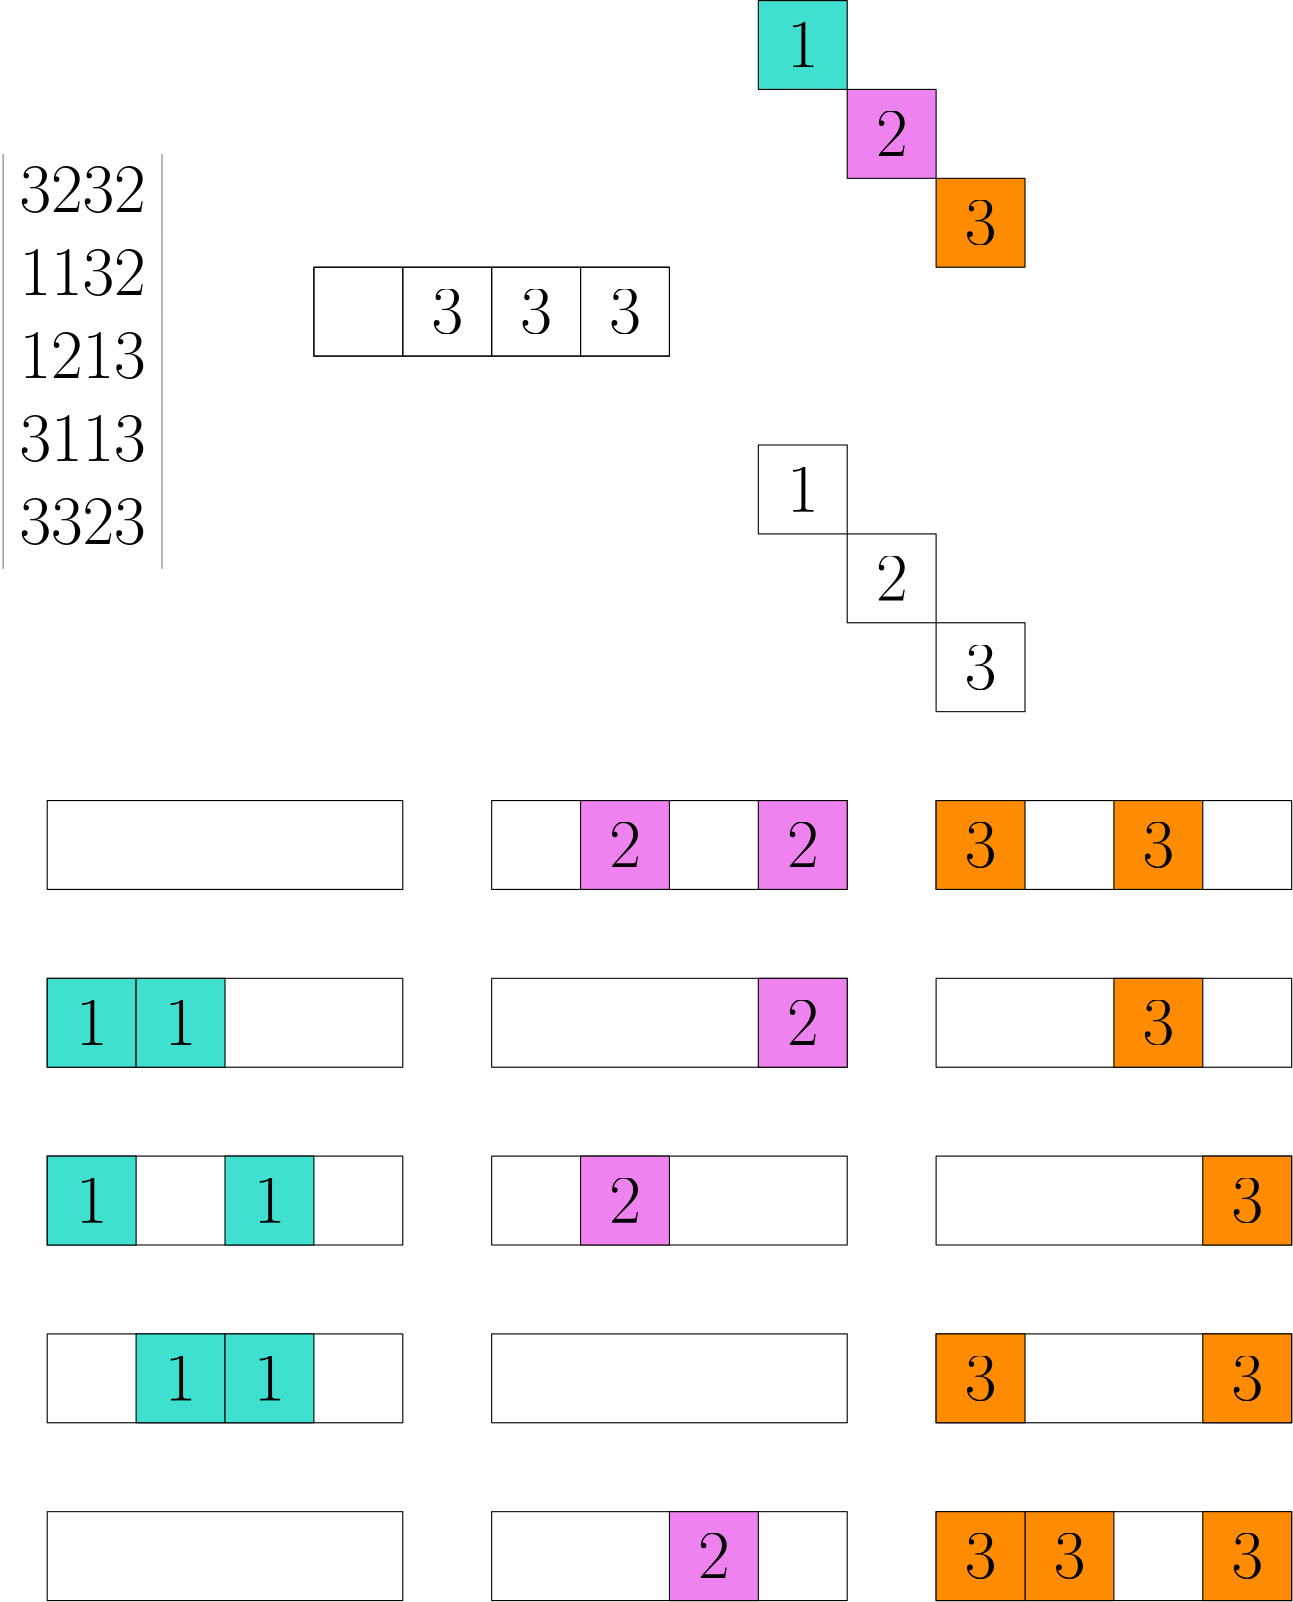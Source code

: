 <?xml version="1.0"?>
<!DOCTYPE ipe SYSTEM "ipe.dtd">
<ipe version="70206" creator="Ipe 7.2.7">
<info created="D:20171208155741" modified="D:20171208155741"/>
<ipestyle name="basic">
<symbol name="arrow/arc(spx)">
<path stroke="sym-stroke" fill="sym-stroke" pen="sym-pen">
0 0 m
-1 0.333 l
-1 -0.333 l
h
</path>
</symbol>
<symbol name="arrow/farc(spx)">
<path stroke="sym-stroke" fill="white" pen="sym-pen">
0 0 m
-1 0.333 l
-1 -0.333 l
h
</path>
</symbol>
<symbol name="arrow/ptarc(spx)">
<path stroke="sym-stroke" fill="sym-stroke" pen="sym-pen">
0 0 m
-1 0.333 l
-0.8 0 l
-1 -0.333 l
h
</path>
</symbol>
<symbol name="arrow/fptarc(spx)">
<path stroke="sym-stroke" fill="white" pen="sym-pen">
0 0 m
-1 0.333 l
-0.8 0 l
-1 -0.333 l
h
</path>
</symbol>
<symbol name="mark/circle(sx)" transformations="translations">
<path fill="sym-stroke">
0.6 0 0 0.6 0 0 e
0.4 0 0 0.4 0 0 e
</path>
</symbol>
<symbol name="mark/disk(sx)" transformations="translations">
<path fill="sym-stroke">
0.6 0 0 0.6 0 0 e
</path>
</symbol>
<symbol name="mark/fdisk(sfx)" transformations="translations">
<group>
<path fill="sym-fill">
0.5 0 0 0.5 0 0 e
</path>
<path fill="sym-stroke" fillrule="eofill">
0.6 0 0 0.6 0 0 e
0.4 0 0 0.4 0 0 e
</path>
</group>
</symbol>
<symbol name="mark/box(sx)" transformations="translations">
<path fill="sym-stroke" fillrule="eofill">
-0.6 -0.6 m
0.6 -0.6 l
0.6 0.6 l
-0.6 0.6 l
h
-0.4 -0.4 m
0.4 -0.4 l
0.4 0.4 l
-0.4 0.4 l
h
</path>
</symbol>
<symbol name="mark/square(sx)" transformations="translations">
<path fill="sym-stroke">
-0.6 -0.6 m
0.6 -0.6 l
0.6 0.6 l
-0.6 0.6 l
h
</path>
</symbol>
<symbol name="mark/fsquare(sfx)" transformations="translations">
<group>
<path fill="sym-fill">
-0.5 -0.5 m
0.5 -0.5 l
0.5 0.5 l
-0.5 0.5 l
h
</path>
<path fill="sym-stroke" fillrule="eofill">
-0.6 -0.6 m
0.6 -0.6 l
0.6 0.6 l
-0.6 0.6 l
h
-0.4 -0.4 m
0.4 -0.4 l
0.4 0.4 l
-0.4 0.4 l
h
</path>
</group>
</symbol>
<symbol name="mark/cross(sx)" transformations="translations">
<group>
<path fill="sym-stroke">
-0.43 -0.57 m
0.57 0.43 l
0.43 0.57 l
-0.57 -0.43 l
h
</path>
<path fill="sym-stroke">
-0.43 0.57 m
0.57 -0.43 l
0.43 -0.57 l
-0.57 0.43 l
h
</path>
</group>
</symbol>
<symbol name="arrow/fnormal(spx)">
<path stroke="sym-stroke" fill="white" pen="sym-pen">
0 0 m
-1 0.333 l
-1 -0.333 l
h
</path>
</symbol>
<symbol name="arrow/pointed(spx)">
<path stroke="sym-stroke" fill="sym-stroke" pen="sym-pen">
0 0 m
-1 0.333 l
-0.8 0 l
-1 -0.333 l
h
</path>
</symbol>
<symbol name="arrow/fpointed(spx)">
<path stroke="sym-stroke" fill="white" pen="sym-pen">
0 0 m
-1 0.333 l
-0.8 0 l
-1 -0.333 l
h
</path>
</symbol>
<symbol name="arrow/linear(spx)">
<path stroke="sym-stroke" pen="sym-pen">
-1 0.333 m
0 0 l
-1 -0.333 l
</path>
</symbol>
<symbol name="arrow/fdouble(spx)">
<path stroke="sym-stroke" fill="white" pen="sym-pen">
0 0 m
-1 0.333 l
-1 -0.333 l
h
-1 0 m
-2 0.333 l
-2 -0.333 l
h
</path>
</symbol>
<symbol name="arrow/double(spx)">
<path stroke="sym-stroke" fill="sym-stroke" pen="sym-pen">
0 0 m
-1 0.333 l
-1 -0.333 l
h
-1 0 m
-2 0.333 l
-2 -0.333 l
h
</path>
</symbol>
<pen name="heavier" value="0.8"/>
<pen name="fat" value="1.2"/>
<pen name="ultrafat" value="2"/>
<symbolsize name="large" value="5"/>
<symbolsize name="small" value="2"/>
<symbolsize name="tiny" value="1.1"/>
<arrowsize name="large" value="10"/>
<arrowsize name="small" value="5"/>
<arrowsize name="tiny" value="3"/>
<color name="red" value="1 0 0"/>
<color name="green" value="0 1 0"/>
<color name="blue" value="0 0 1"/>
<color name="yellow" value="1 1 0"/>
<color name="orange" value="1 0.647 0"/>
<color name="gold" value="1 0.843 0"/>
<color name="purple" value="0.627 0.125 0.941"/>
<color name="gray" value="0.745"/>
<color name="brown" value="0.647 0.165 0.165"/>
<color name="navy" value="0 0 0.502"/>
<color name="pink" value="1 0.753 0.796"/>
<color name="seagreen" value="0.18 0.545 0.341"/>
<color name="turquoise" value="0.251 0.878 0.816"/>
<color name="violet" value="0.933 0.51 0.933"/>
<color name="darkblue" value="0 0 0.545"/>
<color name="darkcyan" value="0 0.545 0.545"/>
<color name="darkgray" value="0.663"/>
<color name="darkgreen" value="0 0.392 0"/>
<color name="darkmagenta" value="0.545 0 0.545"/>
<color name="darkorange" value="1 0.549 0"/>
<color name="darkred" value="0.545 0 0"/>
<color name="lightblue" value="0.678 0.847 0.902"/>
<color name="lightcyan" value="0.878 1 1"/>
<color name="lightgray" value="0.827"/>
<color name="lightgreen" value="0.565 0.933 0.565"/>
<color name="lightyellow" value="1 1 0.878"/>
<dashstyle name="dashed" value="[4] 0"/>
<dashstyle name="dotted" value="[1 3] 0"/>
<dashstyle name="dash dotted" value="[4 2 1 2] 0"/>
<dashstyle name="dash dot dotted" value="[4 2 1 2 1 2] 0"/>
<textsize name="large" value="\large"/>
<textsize name="Large" value="\Large"/>
<textsize name="LARGE" value="\LARGE"/>
<textsize name="huge" value="\huge"/>
<textsize name="Huge" value="\Huge"/>
<textsize name="small" value="\small"/>
<textsize name="footnote" value="\footnotesize"/>
<textsize name="tiny" value="\tiny"/>
<textstyle name="center" begin="\begin{center}" end="\end{center}"/>
<textstyle name="itemize" begin="\begin{itemize}" end="\end{itemize}"/>
<textstyle name="item" begin="\begin{itemize}\item{}" end="\end{itemize}"/>
<gridsize name="4 pts" value="4"/>
<gridsize name="8 pts (~3 mm)" value="8"/>
<gridsize name="16 pts (~6 mm)" value="16"/>
<gridsize name="32 pts (~12 mm)" value="32"/>
<gridsize name="10 pts (~3.5 mm)" value="10"/>
<gridsize name="20 pts (~7 mm)" value="20"/>
<gridsize name="14 pts (~5 mm)" value="14"/>
<gridsize name="28 pts (~10 mm)" value="28"/>
<gridsize name="56 pts (~20 mm)" value="56"/>
<anglesize name="90 deg" value="90"/>
<anglesize name="60 deg" value="60"/>
<anglesize name="45 deg" value="45"/>
<anglesize name="30 deg" value="30"/>
<anglesize name="22.5 deg" value="22.5"/>
<opacity name="10%" value="0.1"/>
<opacity name="30%" value="0.3"/>
<opacity name="50%" value="0.5"/>
<opacity name="75%" value="0.75"/>
<tiling name="falling" angle="-60" step="4" width="1"/>
<tiling name="rising" angle="30" step="4" width="1"/>
</ipestyle>
<page>
<layer name="alpha"/>
<view layers="alpha" active="alpha"/>
<text layer="alpha" matrix="1 0 0 1 -48 -264" transformations="translations" pos="96 800" stroke="black" type="label" width="57.426" height="80.84" depth="68.6" valign="baseline" size="Huge" style="math">\begin{tabular}{|c|}
3232\\
1132\\
1213\\
3113\\
3323\\
\end{tabular}
</text>
<path stroke="black">
160 576 m
160 544 l
288 544 l
288 576 l
h
</path>
<path stroke="black">
160 576 m
160 544 l
192 544 l
192 576 l
h
</path>
<path stroke="black">
224 576 m
224 544 l
192 544 l
192 576 l
h
</path>
<path stroke="black">
256 576 m
256 544 l
224 544 l
224 576 l
h
</path>
<path stroke="black">
288 576 m
288 544 l
256 544 l
256 576 l
h
</path>
<text matrix="1 0 0 1 32 0" transformations="translations" pos="176 560" stroke="black" type="label" width="11.368" height="15.978" depth="0" halign="center" valign="center" size="Huge" style="math">3</text>
<text matrix="1 0 0 1 64 0" transformations="translations" pos="176 560" stroke="black" type="label" width="11.368" height="15.978" depth="0" halign="center" valign="center" size="Huge" style="math">3</text>
<text matrix="1 0 0 1 96 0" transformations="translations" pos="176 560" stroke="black" type="label" width="11.368" height="15.978" depth="0" halign="center" valign="center" size="Huge" style="math">3</text>
<group>
<path stroke="black" fill="white">
416 416 m
416 448 l
384 448 l
384 416 l
h
</path>
<text matrix="1 0 0 1 224 -128" transformations="translations" pos="176 560" stroke="black" type="label" width="11.368" height="15.978" depth="0" halign="center" valign="center" size="Huge" style="math">3</text>
</group>
<group>
<path stroke="black" fill="white">
384 448 m
384 480 l
352 480 l
352 448 l
h
</path>
<text matrix="1 0 0 1 192 -96" transformations="translations" pos="176 560" stroke="black" type="label" width="11.368" height="15.978" depth="0" halign="center" valign="center" size="Huge" style="math">2</text>
</group>
<group>
<path matrix="1 0 0 1 0 160" stroke="black" fill="turquoise">
320 512 m
320 480 l
352 480 l
352 512 l
h
</path>
<text matrix="1 0 0 1 160 96" transformations="translations" pos="176 560" stroke="black" type="label" width="11.368" height="15.978" depth="0" halign="center" valign="center" size="Huge" style="math">1</text>
</group>
<group>
<path matrix="1 0 0 1 0 160" stroke="black" fill="violet">
384 448 m
384 480 l
352 480 l
352 448 l
h
</path>
<text matrix="1 0 0 1 192 64" transformations="translations" pos="176 560" stroke="black" type="label" width="11.368" height="15.978" depth="0" halign="center" valign="center" size="Huge" style="math">2</text>
</group>
<group>
<path matrix="1 0 0 1 0 160" stroke="black" fill="darkorange">
416 416 m
416 448 l
384 448 l
384 416 l
h
</path>
<text matrix="1 0 0 1 224 32" transformations="translations" pos="176 560" stroke="black" type="label" width="11.368" height="15.978" depth="0" halign="center" valign="center" size="Huge" style="math">3</text>
</group>
<group>
<path stroke="black" fill="white">
320 512 m
320 480 l
352 480 l
352 512 l
h
</path>
<text matrix="1 0 0 1 160 -64" transformations="translations" pos="176 560" stroke="black" type="label" width="11.368" height="15.978" depth="0" halign="center" valign="center" size="Huge" style="math">1</text>
</group>
<path stroke="black">
64 384 m
64 352 l
192 352 l
192 384 l
h
</path>
<path stroke="black">
224 384 m
224 352 l
352 352 l
352 384 l
h
</path>
<path stroke="black">
384 384 m
384 352 l
512 352 l
512 384 l
h
</path>
<path matrix="1 0 0 1 0 -64" stroke="black">
64 384 m
64 352 l
192 352 l
192 384 l
h
</path>
<path matrix="1 0 0 1 0 -64" stroke="black">
224 384 m
224 352 l
352 352 l
352 384 l
h
</path>
<path matrix="1 0 0 1 0 -64" stroke="black">
384 384 m
384 352 l
512 352 l
512 384 l
h
</path>
<path matrix="1 0 0 1 0 -128" stroke="black">
64 384 m
64 352 l
192 352 l
192 384 l
h
</path>
<path matrix="1 0 0 1 0 -128" stroke="black">
224 384 m
224 352 l
352 352 l
352 384 l
h
</path>
<path matrix="1 0 0 1 0 -128" stroke="black">
384 384 m
384 352 l
512 352 l
512 384 l
h
</path>
<path matrix="1 0 0 1 0 -192" stroke="black">
64 384 m
64 352 l
192 352 l
192 384 l
h
</path>
<path matrix="1 0 0 1 0 -192" stroke="black">
224 384 m
224 352 l
352 352 l
352 384 l
h
</path>
<path matrix="1 0 0 1 0 -192" stroke="black">
384 384 m
384 352 l
512 352 l
512 384 l
h
</path>
<path matrix="1 0 0 1 0 -256" stroke="black">
64 384 m
64 352 l
192 352 l
192 384 l
h
</path>
<path matrix="1 0 0 1 0 -256" stroke="black">
224 384 m
224 352 l
352 352 l
352 384 l
h
</path>
<path matrix="1 0 0 1 0 -256" stroke="black">
384 384 m
384 352 l
512 352 l
512 384 l
h
</path>
<group matrix="1 0 0 1 -96 -256">
<path matrix="1 0 0 1 0 160" stroke="black" fill="violet">
384 448 m
384 480 l
352 480 l
352 448 l
h
</path>
<text matrix="1 0 0 1 192 64" transformations="translations" pos="176 560" stroke="black" type="label" halign="center" valign="center" size="Huge" style="math">2</text>
</group>
<group matrix="1 0 0 1 -32 -256">
<path matrix="1 0 0 1 0 160" stroke="black" fill="violet">
384 448 m
384 480 l
352 480 l
352 448 l
h
</path>
<text matrix="1 0 0 1 192 64" transformations="translations" pos="176 560" stroke="black" type="label" halign="center" valign="center" size="Huge" style="math">2</text>
</group>
<group matrix="1 0 0 1 0 -224">
<path matrix="1 0 0 1 0 160" stroke="black" fill="darkorange">
416 416 m
416 448 l
384 448 l
384 416 l
h
</path>
<text matrix="1 0 0 1 224 32" transformations="translations" pos="176 560" stroke="black" type="label" halign="center" valign="center" size="Huge" style="math">3</text>
</group>
<group matrix="1 0 0 1 64 -224">
<path matrix="1 0 0 1 0 160" stroke="black" fill="darkorange">
416 416 m
416 448 l
384 448 l
384 416 l
h
</path>
<text matrix="1 0 0 1 224 32" transformations="translations" pos="176 560" stroke="black" type="label" halign="center" valign="center" size="Huge" style="math">3</text>
</group>
<group matrix="1 0 0 1 -256 -352">
<path matrix="1 0 0 1 0 160" stroke="black" fill="turquoise">
320 512 m
320 480 l
352 480 l
352 512 l
h
</path>
<text matrix="1 0 0 1 160 96" transformations="translations" pos="176 560" stroke="black" type="label" halign="center" valign="center" size="Huge" style="math">1</text>
</group>
<group matrix="1 0 0 1 -224 -352">
<path matrix="1 0 0 1 0 160" stroke="black" fill="turquoise">
320 512 m
320 480 l
352 480 l
352 512 l
h
</path>
<text matrix="1 0 0 1 160 96" transformations="translations" pos="176 560" stroke="black" type="label" halign="center" valign="center" size="Huge" style="math">1</text>
</group>
<group matrix="1 0 0 1 -32 -320">
<path matrix="1 0 0 1 0 160" stroke="black" fill="violet">
384 448 m
384 480 l
352 480 l
352 448 l
h
</path>
<text matrix="1 0 0 1 192 64" transformations="translations" pos="176 560" stroke="black" type="label" halign="center" valign="center" size="Huge" style="math">2</text>
</group>
<group matrix="1 0 0 1 64 -288">
<path matrix="1 0 0 1 0 160" stroke="black" fill="darkorange">
416 416 m
416 448 l
384 448 l
384 416 l
h
</path>
<text matrix="1 0 0 1 224 32" transformations="translations" pos="176 560" stroke="black" type="label" halign="center" valign="center" size="Huge" style="math">3</text>
</group>
<group matrix="1 0 0 1 -256 -416">
<path matrix="1 0 0 1 0 160" stroke="black" fill="turquoise">
320 512 m
320 480 l
352 480 l
352 512 l
h
</path>
<text matrix="1 0 0 1 160 96" transformations="translations" pos="176 560" stroke="black" type="label" halign="center" valign="center" size="Huge" style="math">1</text>
</group>
<group matrix="1 0 0 1 -192 -416">
<path matrix="1 0 0 1 0 160" stroke="black" fill="turquoise">
320 512 m
320 480 l
352 480 l
352 512 l
h
</path>
<text matrix="1 0 0 1 160 96" transformations="translations" pos="176 560" stroke="black" type="label" halign="center" valign="center" size="Huge" style="math">1</text>
</group>
<group matrix="1 0 0 1 -224 -480">
<path matrix="1 0 0 1 0 160" stroke="black" fill="turquoise">
320 512 m
320 480 l
352 480 l
352 512 l
h
</path>
<text matrix="1 0 0 1 160 96" transformations="translations" pos="176 560" stroke="black" type="label" halign="center" valign="center" size="Huge" style="math">1</text>
</group>
<group matrix="1 0 0 1 -192 -480">
<path matrix="1 0 0 1 0 160" stroke="black" fill="turquoise">
320 512 m
320 480 l
352 480 l
352 512 l
h
</path>
<text matrix="1 0 0 1 160 96" transformations="translations" pos="176 560" stroke="black" type="label" halign="center" valign="center" size="Huge" style="math">1</text>
</group>
<group matrix="1 0 0 1 -96 -384">
<path matrix="1 0 0 1 0 160" stroke="black" fill="violet">
384 448 m
384 480 l
352 480 l
352 448 l
h
</path>
<text matrix="1 0 0 1 192 64" transformations="translations" pos="176 560" stroke="black" type="label" halign="center" valign="center" size="Huge" style="math">2</text>
</group>
<group matrix="1 0 0 1 -64 -512">
<path matrix="1 0 0 1 0 160" stroke="black" fill="violet">
384 448 m
384 480 l
352 480 l
352 448 l
h
</path>
<text matrix="1 0 0 1 192 64" transformations="translations" pos="176 560" stroke="black" type="label" halign="center" valign="center" size="Huge" style="math">2</text>
</group>
<group matrix="1 0 0 1 96 -352">
<path matrix="1 0 0 1 0 160" stroke="black" fill="darkorange">
416 416 m
416 448 l
384 448 l
384 416 l
h
</path>
<text matrix="1 0 0 1 224 32" transformations="translations" pos="176 560" stroke="black" type="label" halign="center" valign="center" size="Huge" style="math">3</text>
</group>
<group matrix="1 0 0 1 0 -416">
<path matrix="1 0 0 1 0 160" stroke="black" fill="darkorange">
416 416 m
416 448 l
384 448 l
384 416 l
h
</path>
<text matrix="1 0 0 1 224 32" transformations="translations" pos="176 560" stroke="black" type="label" halign="center" valign="center" size="Huge" style="math">3</text>
</group>
<group matrix="1 0 0 1 96 -416">
<path matrix="1 0 0 1 0 160" stroke="black" fill="darkorange">
416 416 m
416 448 l
384 448 l
384 416 l
h
</path>
<text matrix="1 0 0 1 224 32" transformations="translations" pos="176 560" stroke="black" type="label" halign="center" valign="center" size="Huge" style="math">3</text>
</group>
<group matrix="1 0 0 1 96 -480">
<path matrix="1 0 0 1 0 160" stroke="black" fill="darkorange">
416 416 m
416 448 l
384 448 l
384 416 l
h
</path>
<text matrix="1 0 0 1 224 32" transformations="translations" pos="176 560" stroke="black" type="label" halign="center" valign="center" size="Huge" style="math">3</text>
</group>
<group matrix="1 0 0 1 32 -480">
<path matrix="1 0 0 1 0 160" stroke="black" fill="darkorange">
416 416 m
416 448 l
384 448 l
384 416 l
h
</path>
<text matrix="1 0 0 1 224 32" transformations="translations" pos="176 560" stroke="black" type="label" halign="center" valign="center" size="Huge" style="math">3</text>
</group>
<group matrix="1 0 0 1 0 -480">
<path matrix="1 0 0 1 0 160" stroke="black" fill="darkorange">
416 416 m
416 448 l
384 448 l
384 416 l
h
</path>
<text matrix="1 0 0 1 224 32" transformations="translations" pos="176 560" stroke="black" type="label" halign="center" valign="center" size="Huge" style="math">3</text>
</group>
</page>
</ipe>
